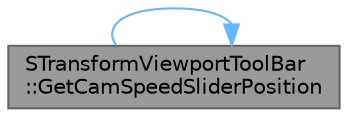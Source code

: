 digraph "STransformViewportToolBar::GetCamSpeedSliderPosition"
{
 // INTERACTIVE_SVG=YES
 // LATEX_PDF_SIZE
  bgcolor="transparent";
  edge [fontname=Helvetica,fontsize=10,labelfontname=Helvetica,labelfontsize=10];
  node [fontname=Helvetica,fontsize=10,shape=box,height=0.2,width=0.4];
  rankdir="LR";
  Node1 [id="Node000001",label="STransformViewportToolBar\l::GetCamSpeedSliderPosition",height=0.2,width=0.4,color="gray40", fillcolor="grey60", style="filled", fontcolor="black",tooltip="Returns the current camera speed setting."];
  Node1 -> Node1 [id="edge1_Node000001_Node000001",color="steelblue1",style="solid",tooltip=" "];
}

